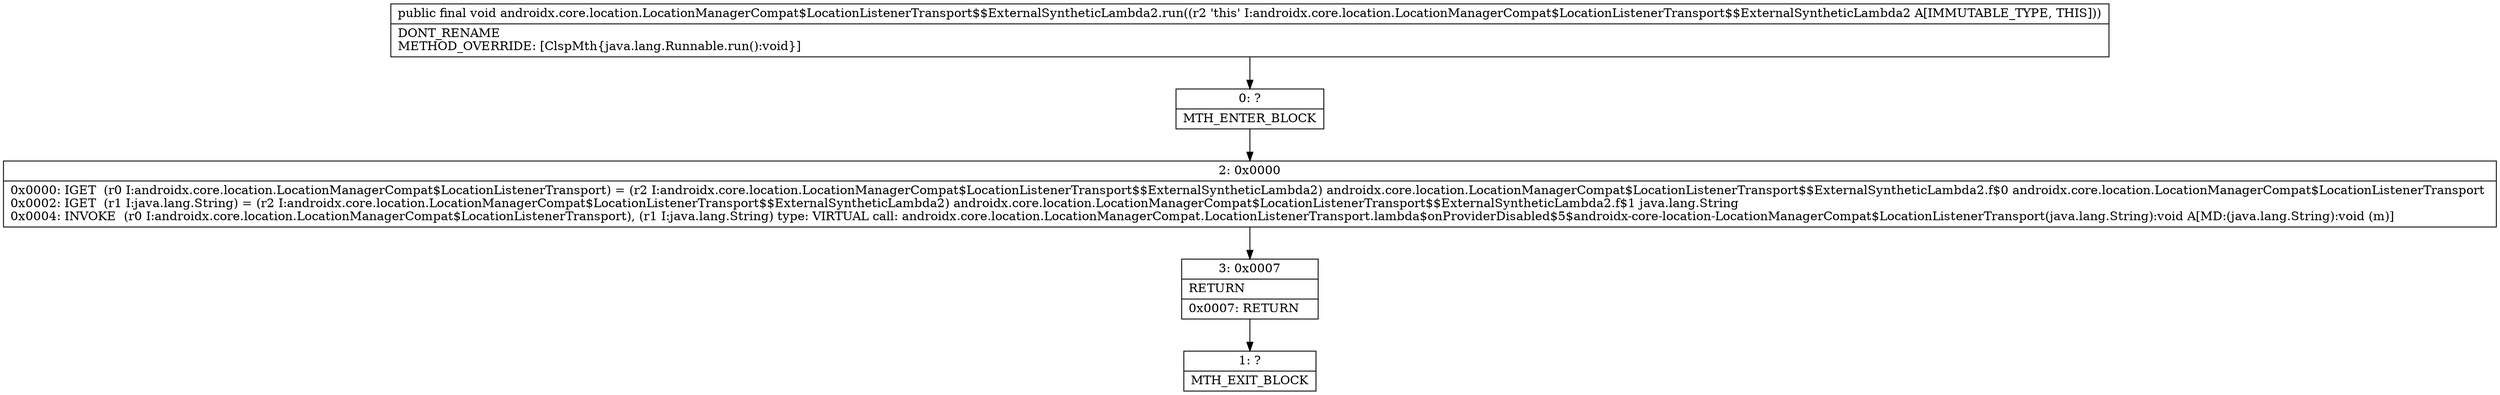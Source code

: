 digraph "CFG forandroidx.core.location.LocationManagerCompat$LocationListenerTransport$$ExternalSyntheticLambda2.run()V" {
Node_0 [shape=record,label="{0\:\ ?|MTH_ENTER_BLOCK\l}"];
Node_2 [shape=record,label="{2\:\ 0x0000|0x0000: IGET  (r0 I:androidx.core.location.LocationManagerCompat$LocationListenerTransport) = (r2 I:androidx.core.location.LocationManagerCompat$LocationListenerTransport$$ExternalSyntheticLambda2) androidx.core.location.LocationManagerCompat$LocationListenerTransport$$ExternalSyntheticLambda2.f$0 androidx.core.location.LocationManagerCompat$LocationListenerTransport \l0x0002: IGET  (r1 I:java.lang.String) = (r2 I:androidx.core.location.LocationManagerCompat$LocationListenerTransport$$ExternalSyntheticLambda2) androidx.core.location.LocationManagerCompat$LocationListenerTransport$$ExternalSyntheticLambda2.f$1 java.lang.String \l0x0004: INVOKE  (r0 I:androidx.core.location.LocationManagerCompat$LocationListenerTransport), (r1 I:java.lang.String) type: VIRTUAL call: androidx.core.location.LocationManagerCompat.LocationListenerTransport.lambda$onProviderDisabled$5$androidx\-core\-location\-LocationManagerCompat$LocationListenerTransport(java.lang.String):void A[MD:(java.lang.String):void (m)]\l}"];
Node_3 [shape=record,label="{3\:\ 0x0007|RETURN\l|0x0007: RETURN   \l}"];
Node_1 [shape=record,label="{1\:\ ?|MTH_EXIT_BLOCK\l}"];
MethodNode[shape=record,label="{public final void androidx.core.location.LocationManagerCompat$LocationListenerTransport$$ExternalSyntheticLambda2.run((r2 'this' I:androidx.core.location.LocationManagerCompat$LocationListenerTransport$$ExternalSyntheticLambda2 A[IMMUTABLE_TYPE, THIS]))  | DONT_RENAME\lMETHOD_OVERRIDE: [ClspMth\{java.lang.Runnable.run():void\}]\l}"];
MethodNode -> Node_0;Node_0 -> Node_2;
Node_2 -> Node_3;
Node_3 -> Node_1;
}

